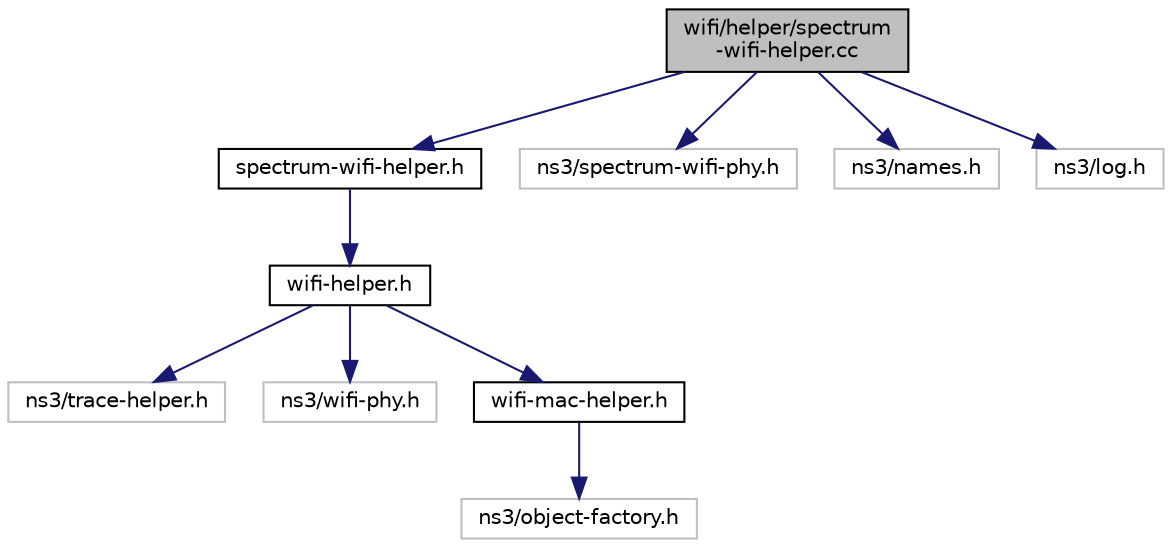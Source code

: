 digraph "wifi/helper/spectrum-wifi-helper.cc"
{
  edge [fontname="Helvetica",fontsize="10",labelfontname="Helvetica",labelfontsize="10"];
  node [fontname="Helvetica",fontsize="10",shape=record];
  Node1 [label="wifi/helper/spectrum\l-wifi-helper.cc",height=0.2,width=0.4,color="black", fillcolor="grey75", style="filled", fontcolor="black"];
  Node1 -> Node2 [color="midnightblue",fontsize="10",style="solid"];
  Node2 [label="spectrum-wifi-helper.h",height=0.2,width=0.4,color="black", fillcolor="white", style="filled",URL="$d2/d26/spectrum-wifi-helper_8h.html"];
  Node2 -> Node3 [color="midnightblue",fontsize="10",style="solid"];
  Node3 [label="wifi-helper.h",height=0.2,width=0.4,color="black", fillcolor="white", style="filled",URL="$d5/da8/wifi-helper_8h.html"];
  Node3 -> Node4 [color="midnightblue",fontsize="10",style="solid"];
  Node4 [label="ns3/trace-helper.h",height=0.2,width=0.4,color="grey75", fillcolor="white", style="filled"];
  Node3 -> Node5 [color="midnightblue",fontsize="10",style="solid"];
  Node5 [label="ns3/wifi-phy.h",height=0.2,width=0.4,color="grey75", fillcolor="white", style="filled"];
  Node3 -> Node6 [color="midnightblue",fontsize="10",style="solid"];
  Node6 [label="wifi-mac-helper.h",height=0.2,width=0.4,color="black", fillcolor="white", style="filled",URL="$d2/dc7/wifi-mac-helper_8h.html"];
  Node6 -> Node7 [color="midnightblue",fontsize="10",style="solid"];
  Node7 [label="ns3/object-factory.h",height=0.2,width=0.4,color="grey75", fillcolor="white", style="filled"];
  Node1 -> Node8 [color="midnightblue",fontsize="10",style="solid"];
  Node8 [label="ns3/spectrum-wifi-phy.h",height=0.2,width=0.4,color="grey75", fillcolor="white", style="filled"];
  Node1 -> Node9 [color="midnightblue",fontsize="10",style="solid"];
  Node9 [label="ns3/names.h",height=0.2,width=0.4,color="grey75", fillcolor="white", style="filled"];
  Node1 -> Node10 [color="midnightblue",fontsize="10",style="solid"];
  Node10 [label="ns3/log.h",height=0.2,width=0.4,color="grey75", fillcolor="white", style="filled"];
}
